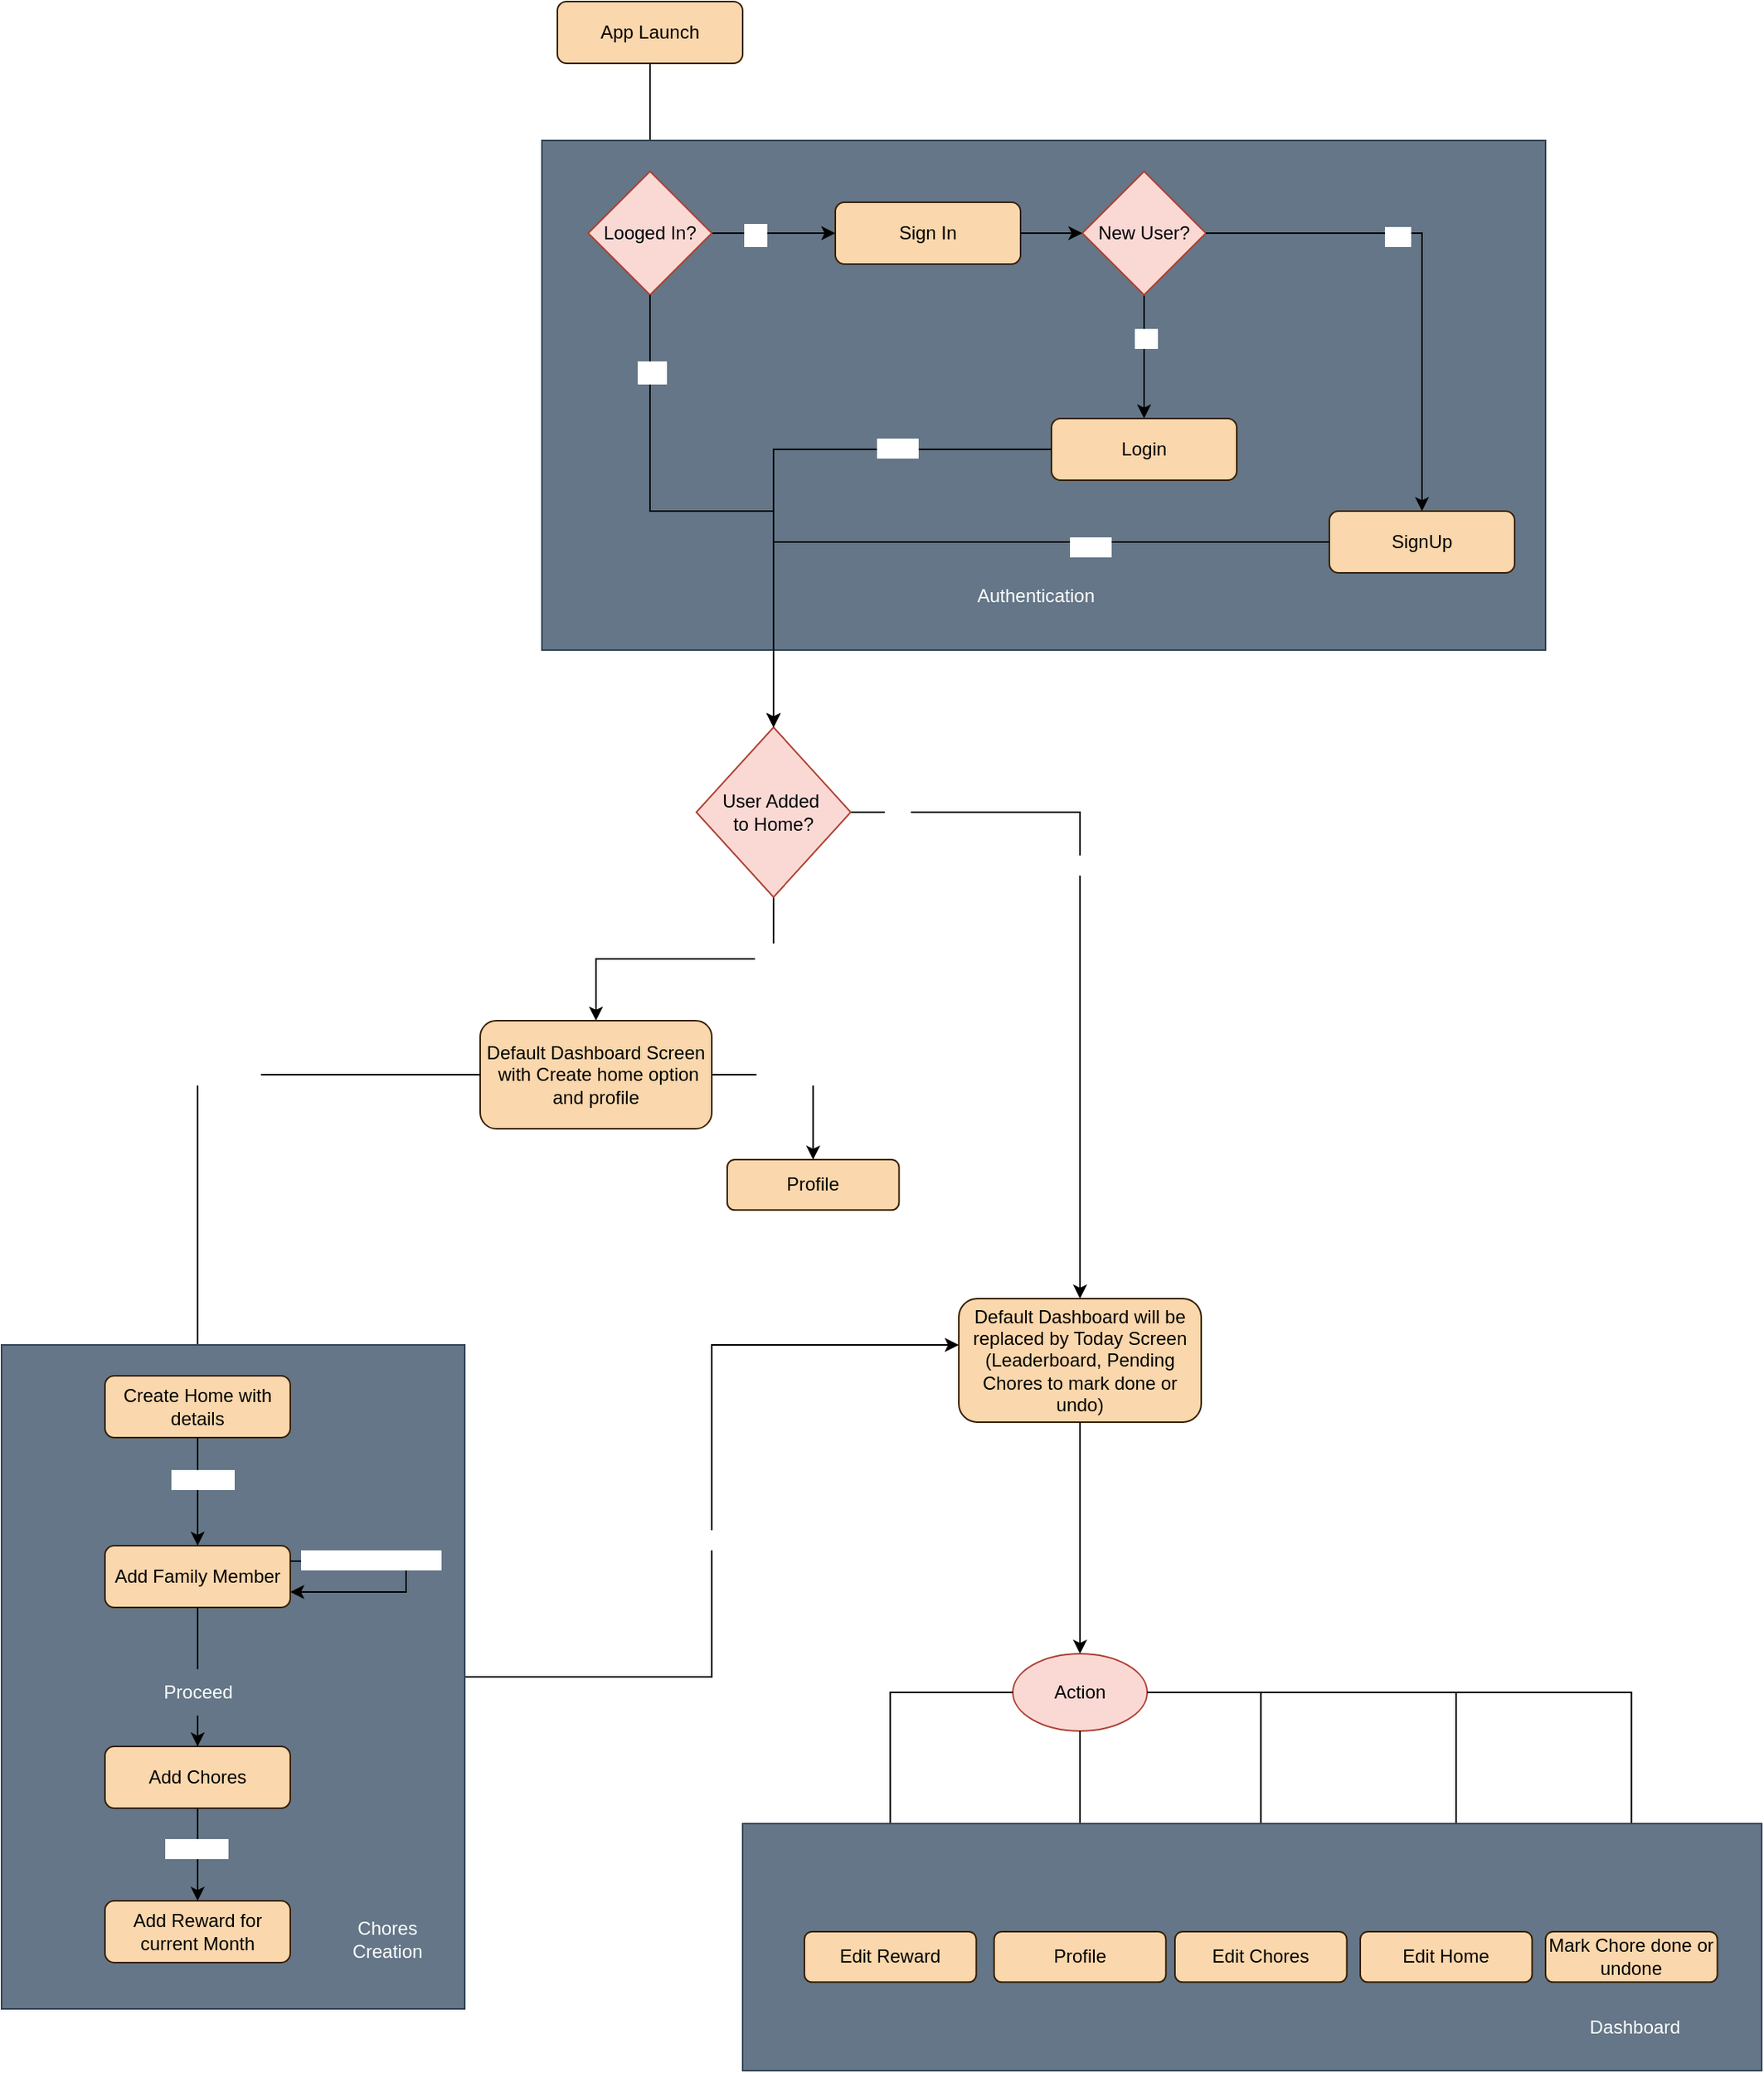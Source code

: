 <mxfile version="20.0.4" type="github">
  <diagram name="Page-1" id="c7558073-3199-34d8-9f00-42111426c3f3">
    <mxGraphModel dx="1977" dy="694" grid="1" gridSize="10" guides="1" tooltips="1" connect="1" arrows="1" fold="1" page="1" pageScale="1" pageWidth="826" pageHeight="1169" background="none" math="0" shadow="0">
      <root>
        <mxCell id="0" />
        <mxCell id="1" parent="0" />
        <mxCell id="Zyf0MMYLbGFv5g5D1PcZ-99" style="edgeStyle=orthogonalEdgeStyle;rounded=0;orthogonalLoop=1;jettySize=auto;html=1;entryX=0.5;entryY=0;entryDx=0;entryDy=0;fontColor=#000000;" edge="1" parent="1" source="Zyf0MMYLbGFv5g5D1PcZ-96" target="Zyf0MMYLbGFv5g5D1PcZ-98">
          <mxGeometry relative="1" as="geometry" />
        </mxCell>
        <mxCell id="Zyf0MMYLbGFv5g5D1PcZ-96" value="App Launch" style="rounded=1;whiteSpace=wrap;html=1;fillColor=#fad7ac;strokeColor=#361E01;fontColor=#000000;" vertex="1" parent="1">
          <mxGeometry x="350" y="30" width="120" height="40" as="geometry" />
        </mxCell>
        <mxCell id="Zyf0MMYLbGFv5g5D1PcZ-126" style="edgeStyle=orthogonalEdgeStyle;rounded=0;orthogonalLoop=1;jettySize=auto;html=1;fontColor=#FFFFFF;" edge="1" parent="1" source="Zyf0MMYLbGFv5g5D1PcZ-118" target="Zyf0MMYLbGFv5g5D1PcZ-124">
          <mxGeometry relative="1" as="geometry" />
        </mxCell>
        <mxCell id="Zyf0MMYLbGFv5g5D1PcZ-153" value="&lt;span style=&quot;font-size: 12px;&quot;&gt;No&lt;/span&gt;" style="edgeLabel;html=1;align=center;verticalAlign=middle;resizable=0;points=[];fontColor=#FFFFFF;" vertex="1" connectable="0" parent="Zyf0MMYLbGFv5g5D1PcZ-126">
          <mxGeometry x="-0.54" y="-3" relative="1" as="geometry">
            <mxPoint as="offset" />
          </mxGeometry>
        </mxCell>
        <mxCell id="Zyf0MMYLbGFv5g5D1PcZ-128" style="edgeStyle=orthogonalEdgeStyle;rounded=0;orthogonalLoop=1;jettySize=auto;html=1;entryX=0.5;entryY=0;entryDx=0;entryDy=0;fontColor=#FFFFFF;" edge="1" parent="1" source="Zyf0MMYLbGFv5g5D1PcZ-118" target="Zyf0MMYLbGFv5g5D1PcZ-127">
          <mxGeometry relative="1" as="geometry" />
        </mxCell>
        <mxCell id="Zyf0MMYLbGFv5g5D1PcZ-160" value="Yes" style="edgeLabel;html=1;align=center;verticalAlign=middle;resizable=0;points=[];fontColor=#FFFFFF;" vertex="1" connectable="0" parent="Zyf0MMYLbGFv5g5D1PcZ-128">
          <mxGeometry x="-0.873" relative="1" as="geometry">
            <mxPoint as="offset" />
          </mxGeometry>
        </mxCell>
        <mxCell id="Zyf0MMYLbGFv5g5D1PcZ-186" value="To Profile" style="edgeLabel;html=1;align=center;verticalAlign=middle;resizable=0;points=[];fontColor=#FFFFFF;" vertex="1" connectable="0" parent="Zyf0MMYLbGFv5g5D1PcZ-128">
          <mxGeometry x="-0.213" relative="1" as="geometry">
            <mxPoint as="offset" />
          </mxGeometry>
        </mxCell>
        <mxCell id="Zyf0MMYLbGFv5g5D1PcZ-118" value="User Added&amp;nbsp;&lt;br&gt;to Home?" style="rhombus;whiteSpace=wrap;html=1;strokeColor=#ae4132;fillColor=#fad9d5;fontColor=#000000;" vertex="1" parent="1">
          <mxGeometry x="440" y="500" width="100" height="110" as="geometry" />
        </mxCell>
        <mxCell id="Zyf0MMYLbGFv5g5D1PcZ-184" value="" style="group" vertex="1" connectable="0" parent="1">
          <mxGeometry x="340" y="120" width="650" height="330" as="geometry" />
        </mxCell>
        <mxCell id="Zyf0MMYLbGFv5g5D1PcZ-119" value="" style="rounded=0;whiteSpace=wrap;html=1;strokeColor=#314354;fillColor=#647687;fontColor=#ffffff;" vertex="1" parent="Zyf0MMYLbGFv5g5D1PcZ-184">
          <mxGeometry width="650" height="330" as="geometry" />
        </mxCell>
        <mxCell id="Zyf0MMYLbGFv5g5D1PcZ-104" style="edgeStyle=orthogonalEdgeStyle;rounded=0;orthogonalLoop=1;jettySize=auto;html=1;fontColor=#FFFFFF;" edge="1" parent="Zyf0MMYLbGFv5g5D1PcZ-184" source="Zyf0MMYLbGFv5g5D1PcZ-98">
          <mxGeometry relative="1" as="geometry">
            <mxPoint x="190" y="60" as="targetPoint" />
          </mxGeometry>
        </mxCell>
        <mxCell id="Zyf0MMYLbGFv5g5D1PcZ-154" value="&lt;span style=&quot;font-size: 12px;&quot;&gt;No&lt;/span&gt;" style="edgeLabel;html=1;align=center;verticalAlign=middle;resizable=0;points=[];fontColor=#FFFFFF;" vertex="1" connectable="0" parent="Zyf0MMYLbGFv5g5D1PcZ-104">
          <mxGeometry x="-0.3" relative="1" as="geometry">
            <mxPoint y="1" as="offset" />
          </mxGeometry>
        </mxCell>
        <mxCell id="Zyf0MMYLbGFv5g5D1PcZ-98" value="Looged In?" style="rhombus;whiteSpace=wrap;html=1;strokeColor=#ae4132;fillColor=#fad9d5;fontColor=#000000;" vertex="1" parent="Zyf0MMYLbGFv5g5D1PcZ-184">
          <mxGeometry x="30" y="20" width="80" height="80" as="geometry" />
        </mxCell>
        <mxCell id="Zyf0MMYLbGFv5g5D1PcZ-107" value="Sign In" style="rounded=1;whiteSpace=wrap;html=1;fillColor=#fad7ac;strokeColor=#361E01;fontColor=#000000;" vertex="1" parent="Zyf0MMYLbGFv5g5D1PcZ-184">
          <mxGeometry x="190" y="40" width="120" height="40" as="geometry" />
        </mxCell>
        <mxCell id="Zyf0MMYLbGFv5g5D1PcZ-112" style="edgeStyle=orthogonalEdgeStyle;rounded=0;orthogonalLoop=1;jettySize=auto;html=1;fontColor=#FFFFFF;" edge="1" parent="Zyf0MMYLbGFv5g5D1PcZ-184" source="Zyf0MMYLbGFv5g5D1PcZ-108">
          <mxGeometry relative="1" as="geometry">
            <mxPoint x="390" y="180" as="targetPoint" />
          </mxGeometry>
        </mxCell>
        <mxCell id="Zyf0MMYLbGFv5g5D1PcZ-156" value="No" style="edgeLabel;html=1;align=center;verticalAlign=middle;resizable=0;points=[];fontColor=#FFFFFF;" vertex="1" connectable="0" parent="Zyf0MMYLbGFv5g5D1PcZ-112">
          <mxGeometry x="-0.312" y="1" relative="1" as="geometry">
            <mxPoint as="offset" />
          </mxGeometry>
        </mxCell>
        <mxCell id="Zyf0MMYLbGFv5g5D1PcZ-108" value="New User?" style="rhombus;whiteSpace=wrap;html=1;strokeColor=#ae4132;fillColor=#fad9d5;fontColor=#000000;" vertex="1" parent="Zyf0MMYLbGFv5g5D1PcZ-184">
          <mxGeometry x="350" y="20" width="80" height="80" as="geometry" />
        </mxCell>
        <mxCell id="Zyf0MMYLbGFv5g5D1PcZ-109" style="edgeStyle=orthogonalEdgeStyle;rounded=0;orthogonalLoop=1;jettySize=auto;html=1;fontColor=#FFFFFF;" edge="1" parent="Zyf0MMYLbGFv5g5D1PcZ-184" source="Zyf0MMYLbGFv5g5D1PcZ-107" target="Zyf0MMYLbGFv5g5D1PcZ-108">
          <mxGeometry relative="1" as="geometry" />
        </mxCell>
        <mxCell id="Zyf0MMYLbGFv5g5D1PcZ-110" value="SignUp" style="rounded=1;whiteSpace=wrap;html=1;fillColor=#fad7ac;strokeColor=#361E01;fontColor=#000000;" vertex="1" parent="Zyf0MMYLbGFv5g5D1PcZ-184">
          <mxGeometry x="510" y="240" width="120" height="40" as="geometry" />
        </mxCell>
        <mxCell id="Zyf0MMYLbGFv5g5D1PcZ-111" style="edgeStyle=orthogonalEdgeStyle;rounded=0;orthogonalLoop=1;jettySize=auto;html=1;fontColor=#FFFFFF;" edge="1" parent="Zyf0MMYLbGFv5g5D1PcZ-184" source="Zyf0MMYLbGFv5g5D1PcZ-108" target="Zyf0MMYLbGFv5g5D1PcZ-110">
          <mxGeometry relative="1" as="geometry" />
        </mxCell>
        <mxCell id="Zyf0MMYLbGFv5g5D1PcZ-157" value="Yes" style="edgeLabel;html=1;align=center;verticalAlign=middle;resizable=0;points=[];fontColor=#FFFFFF;" vertex="1" connectable="0" parent="Zyf0MMYLbGFv5g5D1PcZ-111">
          <mxGeometry x="-0.225" y="-1" relative="1" as="geometry">
            <mxPoint y="1" as="offset" />
          </mxGeometry>
        </mxCell>
        <mxCell id="Zyf0MMYLbGFv5g5D1PcZ-113" value="Login" style="rounded=1;whiteSpace=wrap;html=1;fillColor=#fad7ac;strokeColor=#361E01;fontColor=#000000;" vertex="1" parent="Zyf0MMYLbGFv5g5D1PcZ-184">
          <mxGeometry x="330" y="180" width="120" height="40" as="geometry" />
        </mxCell>
        <mxCell id="Zyf0MMYLbGFv5g5D1PcZ-148" value="Authentication" style="text;html=1;strokeColor=none;fillColor=none;align=center;verticalAlign=middle;whiteSpace=wrap;rounded=0;fontColor=#FFFFFF;" vertex="1" parent="Zyf0MMYLbGFv5g5D1PcZ-184">
          <mxGeometry x="290" y="280" width="60" height="30" as="geometry" />
        </mxCell>
        <mxCell id="Zyf0MMYLbGFv5g5D1PcZ-114" style="edgeStyle=orthogonalEdgeStyle;rounded=0;orthogonalLoop=1;jettySize=auto;html=1;fontColor=#FFFFFF;entryX=0.5;entryY=0;entryDx=0;entryDy=0;" edge="1" parent="1" source="Zyf0MMYLbGFv5g5D1PcZ-98" target="Zyf0MMYLbGFv5g5D1PcZ-118">
          <mxGeometry relative="1" as="geometry">
            <mxPoint x="70" y="300" as="targetPoint" />
          </mxGeometry>
        </mxCell>
        <mxCell id="Zyf0MMYLbGFv5g5D1PcZ-155" value="&lt;span style=&quot;font-size: 12px;&quot;&gt;Yes&lt;/span&gt;" style="edgeLabel;html=1;align=center;verticalAlign=middle;resizable=0;points=[];fontColor=#FFFFFF;" vertex="1" connectable="0" parent="Zyf0MMYLbGFv5g5D1PcZ-114">
          <mxGeometry x="-0.725" y="1" relative="1" as="geometry">
            <mxPoint as="offset" />
          </mxGeometry>
        </mxCell>
        <mxCell id="Zyf0MMYLbGFv5g5D1PcZ-117" style="edgeStyle=orthogonalEdgeStyle;rounded=0;orthogonalLoop=1;jettySize=auto;html=1;fontColor=#FFFFFF;" edge="1" parent="1" source="Zyf0MMYLbGFv5g5D1PcZ-110" target="Zyf0MMYLbGFv5g5D1PcZ-118">
          <mxGeometry relative="1" as="geometry">
            <mxPoint x="130" y="320" as="targetPoint" />
          </mxGeometry>
        </mxCell>
        <mxCell id="Zyf0MMYLbGFv5g5D1PcZ-158" value="Done" style="edgeLabel;html=1;align=center;verticalAlign=middle;resizable=0;points=[];fontColor=#FFFFFF;" vertex="1" connectable="0" parent="Zyf0MMYLbGFv5g5D1PcZ-117">
          <mxGeometry x="-0.352" y="3" relative="1" as="geometry">
            <mxPoint as="offset" />
          </mxGeometry>
        </mxCell>
        <mxCell id="Zyf0MMYLbGFv5g5D1PcZ-115" style="edgeStyle=orthogonalEdgeStyle;rounded=0;orthogonalLoop=1;jettySize=auto;html=1;entryX=0.5;entryY=0;entryDx=0;entryDy=0;fontColor=#FFFFFF;" edge="1" parent="1" source="Zyf0MMYLbGFv5g5D1PcZ-113" target="Zyf0MMYLbGFv5g5D1PcZ-118">
          <mxGeometry relative="1" as="geometry">
            <mxPoint x="130" y="320" as="targetPoint" />
          </mxGeometry>
        </mxCell>
        <mxCell id="Zyf0MMYLbGFv5g5D1PcZ-159" value="Done" style="edgeLabel;html=1;align=center;verticalAlign=middle;resizable=0;points=[];fontColor=#FFFFFF;" vertex="1" connectable="0" parent="Zyf0MMYLbGFv5g5D1PcZ-115">
          <mxGeometry x="-0.441" y="-1" relative="1" as="geometry">
            <mxPoint as="offset" />
          </mxGeometry>
        </mxCell>
        <mxCell id="Zyf0MMYLbGFv5g5D1PcZ-198" style="edgeStyle=orthogonalEdgeStyle;rounded=0;orthogonalLoop=1;jettySize=auto;html=1;fontColor=#FFFFFF;" edge="1" parent="1" source="Zyf0MMYLbGFv5g5D1PcZ-124" target="Zyf0MMYLbGFv5g5D1PcZ-197">
          <mxGeometry relative="1" as="geometry" />
        </mxCell>
        <mxCell id="Zyf0MMYLbGFv5g5D1PcZ-199" value="go to Profile" style="edgeLabel;html=1;align=center;verticalAlign=middle;resizable=0;points=[];fontColor=#FFFFFF;" vertex="1" connectable="0" parent="Zyf0MMYLbGFv5g5D1PcZ-198">
          <mxGeometry x="-0.047" relative="1" as="geometry">
            <mxPoint as="offset" />
          </mxGeometry>
        </mxCell>
        <mxCell id="Zyf0MMYLbGFv5g5D1PcZ-124" value="Default Dashboard Screen&lt;br&gt;&amp;nbsp;with Create home option and profile" style="rounded=1;whiteSpace=wrap;html=1;fillColor=#fad7ac;strokeColor=#361E01;fontColor=#000000;" vertex="1" parent="1">
          <mxGeometry x="300" y="690" width="150" height="70" as="geometry" />
        </mxCell>
        <mxCell id="Zyf0MMYLbGFv5g5D1PcZ-133" style="edgeStyle=orthogonalEdgeStyle;rounded=0;orthogonalLoop=1;jettySize=auto;html=1;fontColor=#FFFFFF;" edge="1" parent="1" source="Zyf0MMYLbGFv5g5D1PcZ-124" target="Zyf0MMYLbGFv5g5D1PcZ-132">
          <mxGeometry relative="1" as="geometry" />
        </mxCell>
        <mxCell id="Zyf0MMYLbGFv5g5D1PcZ-152" value="&lt;span style=&quot;font-size: 12px;&quot;&gt;Create Home&lt;/span&gt;" style="edgeLabel;html=1;align=center;verticalAlign=middle;resizable=0;points=[];fontColor=#FFFFFF;" vertex="1" connectable="0" parent="Zyf0MMYLbGFv5g5D1PcZ-133">
          <mxGeometry x="-0.056" y="-2" relative="1" as="geometry">
            <mxPoint y="1" as="offset" />
          </mxGeometry>
        </mxCell>
        <mxCell id="Zyf0MMYLbGFv5g5D1PcZ-127" value="Default Dashboard will be replaced by Today Screen&lt;br&gt;(Leaderboard, Pending Chores to mark done or undo)" style="rounded=1;whiteSpace=wrap;html=1;fillColor=#fad7ac;strokeColor=#361E01;fontColor=#000000;" vertex="1" parent="1">
          <mxGeometry x="610" y="870" width="157" height="80" as="geometry" />
        </mxCell>
        <mxCell id="Zyf0MMYLbGFv5g5D1PcZ-164" style="edgeStyle=orthogonalEdgeStyle;rounded=0;orthogonalLoop=1;jettySize=auto;html=1;fontColor=#FFFFFF;entryX=0.5;entryY=0;entryDx=0;entryDy=0;exitX=0.5;exitY=1;exitDx=0;exitDy=0;" edge="1" parent="1" source="Zyf0MMYLbGFv5g5D1PcZ-127" target="Zyf0MMYLbGFv5g5D1PcZ-165">
          <mxGeometry relative="1" as="geometry">
            <mxPoint x="1228" y="1050" as="targetPoint" />
          </mxGeometry>
        </mxCell>
        <mxCell id="Zyf0MMYLbGFv5g5D1PcZ-197" value="Profile" style="rounded=1;whiteSpace=wrap;html=1;fillColor=#fad7ac;strokeColor=#361E01;fontColor=#000000;" vertex="1" parent="1">
          <mxGeometry x="460.0" y="779.998" width="111.295" height="32.653" as="geometry" />
        </mxCell>
        <mxCell id="Zyf0MMYLbGFv5g5D1PcZ-200" style="edgeStyle=orthogonalEdgeStyle;rounded=0;orthogonalLoop=1;jettySize=auto;html=1;entryX=0;entryY=0.375;entryDx=0;entryDy=0;entryPerimeter=0;fontColor=#FFFFFF;" edge="1" parent="1" source="Zyf0MMYLbGFv5g5D1PcZ-178" target="Zyf0MMYLbGFv5g5D1PcZ-127">
          <mxGeometry relative="1" as="geometry" />
        </mxCell>
        <mxCell id="Zyf0MMYLbGFv5g5D1PcZ-201" value="Done" style="edgeLabel;html=1;align=center;verticalAlign=middle;resizable=0;points=[];fontColor=#FFFFFF;" vertex="1" connectable="0" parent="Zyf0MMYLbGFv5g5D1PcZ-200">
          <mxGeometry x="-0.07" y="-1" relative="1" as="geometry">
            <mxPoint as="offset" />
          </mxGeometry>
        </mxCell>
        <mxCell id="Zyf0MMYLbGFv5g5D1PcZ-204" value="" style="group" vertex="1" connectable="0" parent="1">
          <mxGeometry x="-10" y="900" width="300" height="430" as="geometry" />
        </mxCell>
        <mxCell id="Zyf0MMYLbGFv5g5D1PcZ-178" value="" style="rounded=0;whiteSpace=wrap;html=1;strokeColor=#314354;fillColor=#647687;fontColor=#ffffff;container=0;" vertex="1" parent="Zyf0MMYLbGFv5g5D1PcZ-204">
          <mxGeometry width="300" height="430" as="geometry" />
        </mxCell>
        <mxCell id="Zyf0MMYLbGFv5g5D1PcZ-132" value="Create Home with details" style="rounded=1;whiteSpace=wrap;html=1;fillColor=#fad7ac;strokeColor=#361E01;fontColor=#000000;container=0;" vertex="1" parent="Zyf0MMYLbGFv5g5D1PcZ-204">
          <mxGeometry x="67" y="20" width="120" height="40" as="geometry" />
        </mxCell>
        <mxCell id="Zyf0MMYLbGFv5g5D1PcZ-137" value="Add Family Member" style="rounded=1;whiteSpace=wrap;html=1;fillColor=#fad7ac;strokeColor=#361E01;fontColor=#000000;container=0;" vertex="1" parent="Zyf0MMYLbGFv5g5D1PcZ-204">
          <mxGeometry x="67" y="130" width="120" height="40" as="geometry" />
        </mxCell>
        <mxCell id="Zyf0MMYLbGFv5g5D1PcZ-138" value="Add Chores" style="rounded=1;whiteSpace=wrap;html=1;fillColor=#fad7ac;strokeColor=#361E01;fontColor=#000000;container=0;" vertex="1" parent="Zyf0MMYLbGFv5g5D1PcZ-204">
          <mxGeometry x="67" y="260" width="120" height="40" as="geometry" />
        </mxCell>
        <mxCell id="Zyf0MMYLbGFv5g5D1PcZ-143" style="edgeStyle=orthogonalEdgeStyle;rounded=0;orthogonalLoop=1;jettySize=auto;html=1;entryX=0.5;entryY=0;entryDx=0;entryDy=0;fontColor=#FFFFFF;" edge="1" parent="Zyf0MMYLbGFv5g5D1PcZ-204" source="Zyf0MMYLbGFv5g5D1PcZ-132" target="Zyf0MMYLbGFv5g5D1PcZ-137">
          <mxGeometry relative="1" as="geometry" />
        </mxCell>
        <mxCell id="Zyf0MMYLbGFv5g5D1PcZ-144" value="Proceed&lt;br&gt;" style="edgeLabel;html=1;align=center;verticalAlign=middle;resizable=0;points=[];fontColor=#FFFFFF;container=0;" vertex="1" connectable="0" parent="Zyf0MMYLbGFv5g5D1PcZ-143">
          <mxGeometry x="-0.248" y="3" relative="1" as="geometry">
            <mxPoint as="offset" />
          </mxGeometry>
        </mxCell>
        <mxCell id="Zyf0MMYLbGFv5g5D1PcZ-140" value="Proceed" style="text;html=1;align=center;verticalAlign=middle;resizable=0;points=[];autosize=1;strokeColor=none;fillColor=none;fontColor=#FFFFFF;container=0;" vertex="1" parent="Zyf0MMYLbGFv5g5D1PcZ-204">
          <mxGeometry x="92" y="210" width="70" height="30" as="geometry" />
        </mxCell>
        <mxCell id="Zyf0MMYLbGFv5g5D1PcZ-139" style="edgeStyle=orthogonalEdgeStyle;rounded=0;orthogonalLoop=1;jettySize=auto;html=1;fontColor=#FFFFFF;startArrow=none;" edge="1" parent="Zyf0MMYLbGFv5g5D1PcZ-204" source="Zyf0MMYLbGFv5g5D1PcZ-140" target="Zyf0MMYLbGFv5g5D1PcZ-138">
          <mxGeometry relative="1" as="geometry" />
        </mxCell>
        <mxCell id="Zyf0MMYLbGFv5g5D1PcZ-142" value="" style="edgeStyle=orthogonalEdgeStyle;rounded=0;orthogonalLoop=1;jettySize=auto;html=1;fontColor=#FFFFFF;endArrow=none;" edge="1" parent="Zyf0MMYLbGFv5g5D1PcZ-204" source="Zyf0MMYLbGFv5g5D1PcZ-137" target="Zyf0MMYLbGFv5g5D1PcZ-140">
          <mxGeometry relative="1" as="geometry">
            <mxPoint x="132" y="190" as="sourcePoint" />
            <mxPoint x="137" y="250" as="targetPoint" />
          </mxGeometry>
        </mxCell>
        <mxCell id="Zyf0MMYLbGFv5g5D1PcZ-145" value="Add Reward for current Month" style="rounded=1;whiteSpace=wrap;html=1;fillColor=#fad7ac;strokeColor=#361E01;fontColor=#000000;container=0;" vertex="1" parent="Zyf0MMYLbGFv5g5D1PcZ-204">
          <mxGeometry x="67" y="360" width="120" height="40" as="geometry" />
        </mxCell>
        <mxCell id="Zyf0MMYLbGFv5g5D1PcZ-146" style="edgeStyle=orthogonalEdgeStyle;rounded=0;orthogonalLoop=1;jettySize=auto;html=1;entryX=0.5;entryY=0;entryDx=0;entryDy=0;fontColor=#FFFFFF;" edge="1" parent="Zyf0MMYLbGFv5g5D1PcZ-204" source="Zyf0MMYLbGFv5g5D1PcZ-138" target="Zyf0MMYLbGFv5g5D1PcZ-145">
          <mxGeometry relative="1" as="geometry" />
        </mxCell>
        <mxCell id="Zyf0MMYLbGFv5g5D1PcZ-147" value="Proceed" style="edgeLabel;html=1;align=center;verticalAlign=middle;resizable=0;points=[];fontColor=#FFFFFF;container=0;" vertex="1" connectable="0" parent="Zyf0MMYLbGFv5g5D1PcZ-146">
          <mxGeometry x="-0.133" y="-1" relative="1" as="geometry">
            <mxPoint as="offset" />
          </mxGeometry>
        </mxCell>
        <mxCell id="Zyf0MMYLbGFv5g5D1PcZ-161" style="edgeStyle=orthogonalEdgeStyle;rounded=0;orthogonalLoop=1;jettySize=auto;html=1;fontColor=#FFFFFF;elbow=vertical;" edge="1" parent="Zyf0MMYLbGFv5g5D1PcZ-204" source="Zyf0MMYLbGFv5g5D1PcZ-137" target="Zyf0MMYLbGFv5g5D1PcZ-137">
          <mxGeometry relative="1" as="geometry">
            <Array as="points">
              <mxPoint x="262" y="150" />
            </Array>
          </mxGeometry>
        </mxCell>
        <mxCell id="Zyf0MMYLbGFv5g5D1PcZ-163" value="Add more member" style="edgeLabel;html=1;align=center;verticalAlign=middle;resizable=0;points=[];fontColor=#FFFFFF;container=0;" vertex="1" connectable="0" parent="Zyf0MMYLbGFv5g5D1PcZ-161">
          <mxGeometry x="-0.388" y="1" relative="1" as="geometry">
            <mxPoint as="offset" />
          </mxGeometry>
        </mxCell>
        <mxCell id="Zyf0MMYLbGFv5g5D1PcZ-180" value="Chores Creation" style="text;html=1;strokeColor=none;fillColor=none;align=center;verticalAlign=middle;whiteSpace=wrap;rounded=0;fontColor=#FFFFFF;container=0;" vertex="1" parent="Zyf0MMYLbGFv5g5D1PcZ-204">
          <mxGeometry x="220" y="370" width="60" height="30" as="geometry" />
        </mxCell>
        <mxCell id="Zyf0MMYLbGFv5g5D1PcZ-205" value="" style="group" vertex="1" connectable="0" parent="1">
          <mxGeometry x="470" y="1100" width="660" height="270" as="geometry" />
        </mxCell>
        <mxCell id="Zyf0MMYLbGFv5g5D1PcZ-165" value="Action" style="ellipse;whiteSpace=wrap;html=1;strokeColor=#ae4132;fillColor=#fad9d5;fontColor=#000000;" vertex="1" parent="Zyf0MMYLbGFv5g5D1PcZ-205">
          <mxGeometry x="175.0" width="87" height="50" as="geometry" />
        </mxCell>
        <mxCell id="Zyf0MMYLbGFv5g5D1PcZ-174" style="edgeStyle=orthogonalEdgeStyle;rounded=0;orthogonalLoop=1;jettySize=auto;html=1;fontColor=#FFFFFF;" edge="1" parent="Zyf0MMYLbGFv5g5D1PcZ-205" source="Zyf0MMYLbGFv5g5D1PcZ-165" target="Zyf0MMYLbGFv5g5D1PcZ-168">
          <mxGeometry relative="1" as="geometry" />
        </mxCell>
        <mxCell id="Zyf0MMYLbGFv5g5D1PcZ-173" style="edgeStyle=orthogonalEdgeStyle;rounded=0;orthogonalLoop=1;jettySize=auto;html=1;fontColor=#FFFFFF;" edge="1" parent="Zyf0MMYLbGFv5g5D1PcZ-205" source="Zyf0MMYLbGFv5g5D1PcZ-165" target="Zyf0MMYLbGFv5g5D1PcZ-169">
          <mxGeometry relative="1" as="geometry" />
        </mxCell>
        <mxCell id="Zyf0MMYLbGFv5g5D1PcZ-172" style="edgeStyle=orthogonalEdgeStyle;rounded=0;orthogonalLoop=1;jettySize=auto;html=1;entryX=0.5;entryY=0;entryDx=0;entryDy=0;fontColor=#FFFFFF;" edge="1" parent="Zyf0MMYLbGFv5g5D1PcZ-205" source="Zyf0MMYLbGFv5g5D1PcZ-165" target="Zyf0MMYLbGFv5g5D1PcZ-170">
          <mxGeometry relative="1" as="geometry" />
        </mxCell>
        <mxCell id="Zyf0MMYLbGFv5g5D1PcZ-175" style="edgeStyle=orthogonalEdgeStyle;rounded=0;orthogonalLoop=1;jettySize=auto;html=1;entryX=0.558;entryY=0.025;entryDx=0;entryDy=0;entryPerimeter=0;fontColor=#FFFFFF;" edge="1" parent="Zyf0MMYLbGFv5g5D1PcZ-205" source="Zyf0MMYLbGFv5g5D1PcZ-165" target="Zyf0MMYLbGFv5g5D1PcZ-171">
          <mxGeometry relative="1" as="geometry" />
        </mxCell>
        <mxCell id="Zyf0MMYLbGFv5g5D1PcZ-177" style="edgeStyle=orthogonalEdgeStyle;rounded=0;orthogonalLoop=1;jettySize=auto;html=1;fontColor=#FFFFFF;" edge="1" parent="Zyf0MMYLbGFv5g5D1PcZ-205" source="Zyf0MMYLbGFv5g5D1PcZ-165" target="Zyf0MMYLbGFv5g5D1PcZ-176">
          <mxGeometry relative="1" as="geometry" />
        </mxCell>
        <mxCell id="Zyf0MMYLbGFv5g5D1PcZ-179" value="" style="rounded=0;whiteSpace=wrap;html=1;strokeColor=#314354;fillColor=#647687;fontColor=#ffffff;" vertex="1" parent="Zyf0MMYLbGFv5g5D1PcZ-205">
          <mxGeometry y="110" width="660" height="160" as="geometry" />
        </mxCell>
        <mxCell id="Zyf0MMYLbGFv5g5D1PcZ-168" value="Edit Chores" style="rounded=1;whiteSpace=wrap;html=1;fillColor=#fad7ac;strokeColor=#361E01;fontColor=#000000;" vertex="1" parent="Zyf0MMYLbGFv5g5D1PcZ-205">
          <mxGeometry x="279.996" y="179.998" width="111.295" height="32.653" as="geometry" />
        </mxCell>
        <mxCell id="Zyf0MMYLbGFv5g5D1PcZ-169" value="Profile" style="rounded=1;whiteSpace=wrap;html=1;fillColor=#fad7ac;strokeColor=#361E01;fontColor=#000000;" vertex="1" parent="Zyf0MMYLbGFv5g5D1PcZ-205">
          <mxGeometry x="162.85" y="179.998" width="111.295" height="32.653" as="geometry" />
        </mxCell>
        <mxCell id="Zyf0MMYLbGFv5g5D1PcZ-170" value="Edit Reward" style="rounded=1;whiteSpace=wrap;html=1;fillColor=#fad7ac;strokeColor=#361E01;fontColor=#000000;" vertex="1" parent="Zyf0MMYLbGFv5g5D1PcZ-205">
          <mxGeometry x="40.001" y="179.998" width="111.295" height="32.653" as="geometry" />
        </mxCell>
        <mxCell id="Zyf0MMYLbGFv5g5D1PcZ-171" value="Edit Home" style="rounded=1;whiteSpace=wrap;html=1;fillColor=#fad7ac;strokeColor=#361E01;fontColor=#000000;" vertex="1" parent="Zyf0MMYLbGFv5g5D1PcZ-205">
          <mxGeometry x="399.999" y="179.998" width="111.295" height="32.653" as="geometry" />
        </mxCell>
        <mxCell id="Zyf0MMYLbGFv5g5D1PcZ-176" value="Mark Chore done or undone" style="rounded=1;whiteSpace=wrap;html=1;fillColor=#fad7ac;strokeColor=#361E01;fontColor=#000000;" vertex="1" parent="Zyf0MMYLbGFv5g5D1PcZ-205">
          <mxGeometry x="520.002" y="179.998" width="111.295" height="32.653" as="geometry" />
        </mxCell>
        <mxCell id="Zyf0MMYLbGFv5g5D1PcZ-181" value="Dashboard" style="text;html=1;strokeColor=none;fillColor=none;align=center;verticalAlign=middle;whiteSpace=wrap;rounded=0;fontColor=#FFFFFF;" vertex="1" parent="Zyf0MMYLbGFv5g5D1PcZ-205">
          <mxGeometry x="550.003" y="230.0" width="55.648" height="24.49" as="geometry" />
        </mxCell>
      </root>
    </mxGraphModel>
  </diagram>
</mxfile>
